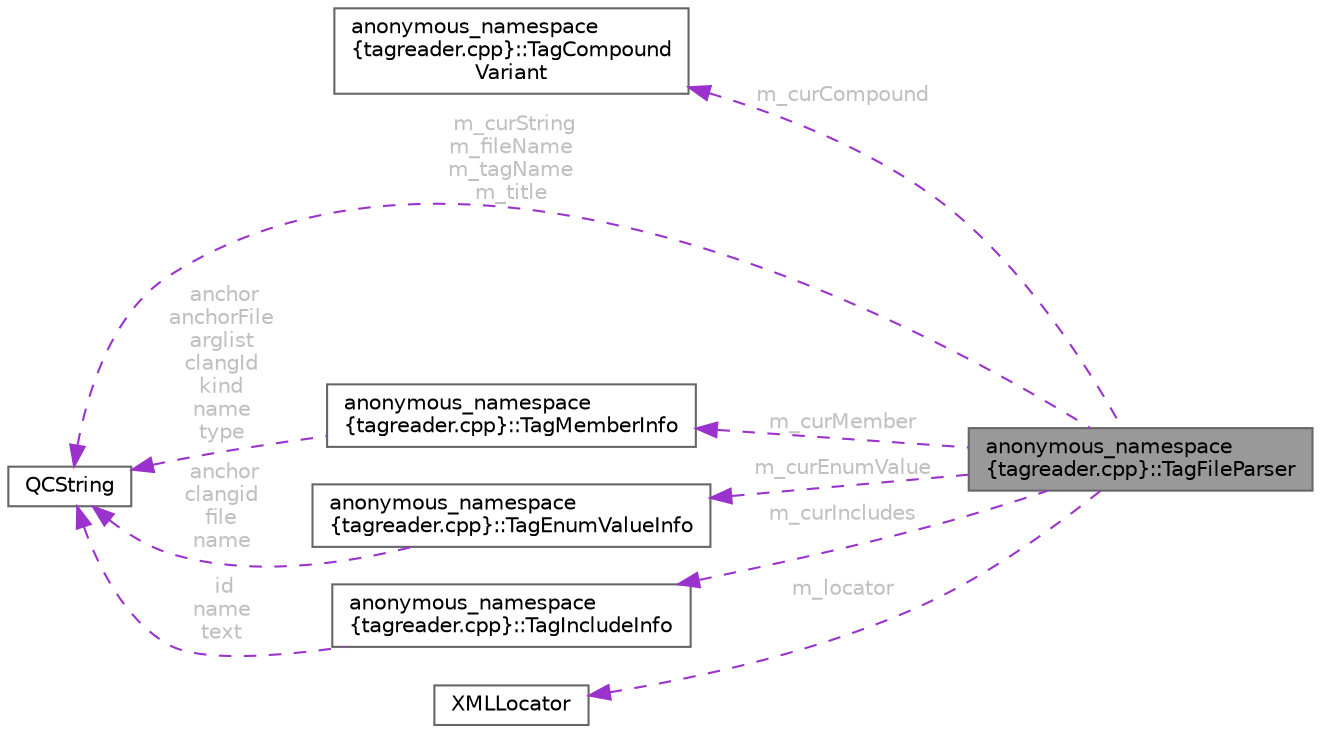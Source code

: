 digraph "anonymous_namespace{tagreader.cpp}::TagFileParser"
{
 // INTERACTIVE_SVG=YES
 // LATEX_PDF_SIZE
  bgcolor="transparent";
  edge [fontname=Helvetica,fontsize=10,labelfontname=Helvetica,labelfontsize=10];
  node [fontname=Helvetica,fontsize=10,shape=box,height=0.2,width=0.4];
  rankdir="LR";
  Node1 [id="Node000001",label="anonymous_namespace\l\{tagreader.cpp\}::TagFileParser",height=0.2,width=0.4,color="gray40", fillcolor="grey60", style="filled", fontcolor="black",tooltip="Tag file parser."];
  Node2 -> Node1 [id="edge1_Node000001_Node000002",dir="back",color="darkorchid3",style="dashed",tooltip=" ",label=" m_curCompound",fontcolor="grey" ];
  Node2 [id="Node000002",label="anonymous_namespace\l\{tagreader.cpp\}::TagCompound\lVariant",height=0.2,width=0.4,color="gray40", fillcolor="white", style="filled",URL="$d7/dea/classanonymous__namespace_02tagreader_8cpp_03_1_1_tag_compound_variant.html",tooltip="Variant class that holds a unique pointer to one of the specific container types."];
  Node3 -> Node1 [id="edge2_Node000001_Node000003",dir="back",color="darkorchid3",style="dashed",tooltip=" ",label=" m_curMember",fontcolor="grey" ];
  Node3 [id="Node000003",label="anonymous_namespace\l\{tagreader.cpp\}::TagMemberInfo",height=0.2,width=0.4,color="gray40", fillcolor="white", style="filled",URL="$d0/d8d/classanonymous__namespace_02tagreader_8cpp_03_1_1_tag_member_info.html",tooltip="Container for member specific info that can be read from a tagfile."];
  Node4 -> Node3 [id="edge3_Node000003_Node000004",dir="back",color="darkorchid3",style="dashed",tooltip=" ",label=" anchor\nanchorFile\narglist\nclangId\nkind\nname\ntype",fontcolor="grey" ];
  Node4 [id="Node000004",label="QCString",height=0.2,width=0.4,color="gray40", fillcolor="white", style="filled",URL="$d9/d45/class_q_c_string.html",tooltip="This is an alternative implementation of QCString."];
  Node5 -> Node1 [id="edge4_Node000001_Node000005",dir="back",color="darkorchid3",style="dashed",tooltip=" ",label=" m_curEnumValue",fontcolor="grey" ];
  Node5 [id="Node000005",label="anonymous_namespace\l\{tagreader.cpp\}::TagEnumValueInfo",height=0.2,width=0.4,color="gray40", fillcolor="white", style="filled",URL="$d0/da8/classanonymous__namespace_02tagreader_8cpp_03_1_1_tag_enum_value_info.html",tooltip="Container for enum values that are scoped within an enum."];
  Node4 -> Node5 [id="edge5_Node000005_Node000004",dir="back",color="darkorchid3",style="dashed",tooltip=" ",label=" anchor\nclangid\nfile\nname",fontcolor="grey" ];
  Node6 -> Node1 [id="edge6_Node000001_Node000006",dir="back",color="darkorchid3",style="dashed",tooltip=" ",label=" m_curIncludes",fontcolor="grey" ];
  Node6 [id="Node000006",label="anonymous_namespace\l\{tagreader.cpp\}::TagIncludeInfo",height=0.2,width=0.4,color="gray40", fillcolor="white", style="filled",URL="$d1/d9a/classanonymous__namespace_02tagreader_8cpp_03_1_1_tag_include_info.html",tooltip="Container for include info that can be read from a tagfile."];
  Node4 -> Node6 [id="edge7_Node000006_Node000004",dir="back",color="darkorchid3",style="dashed",tooltip=" ",label=" id\nname\ntext",fontcolor="grey" ];
  Node4 -> Node1 [id="edge8_Node000001_Node000004",dir="back",color="darkorchid3",style="dashed",tooltip=" ",label=" m_curString\nm_fileName\nm_tagName\nm_title",fontcolor="grey" ];
  Node7 -> Node1 [id="edge9_Node000001_Node000007",dir="back",color="darkorchid3",style="dashed",tooltip=" ",label=" m_locator",fontcolor="grey" ];
  Node7 [id="Node000007",label="XMLLocator",height=0.2,width=0.4,color="gray40", fillcolor="white", style="filled",URL="$d3/d7e/class_x_m_l_locator.html",tooltip=" "];
}
